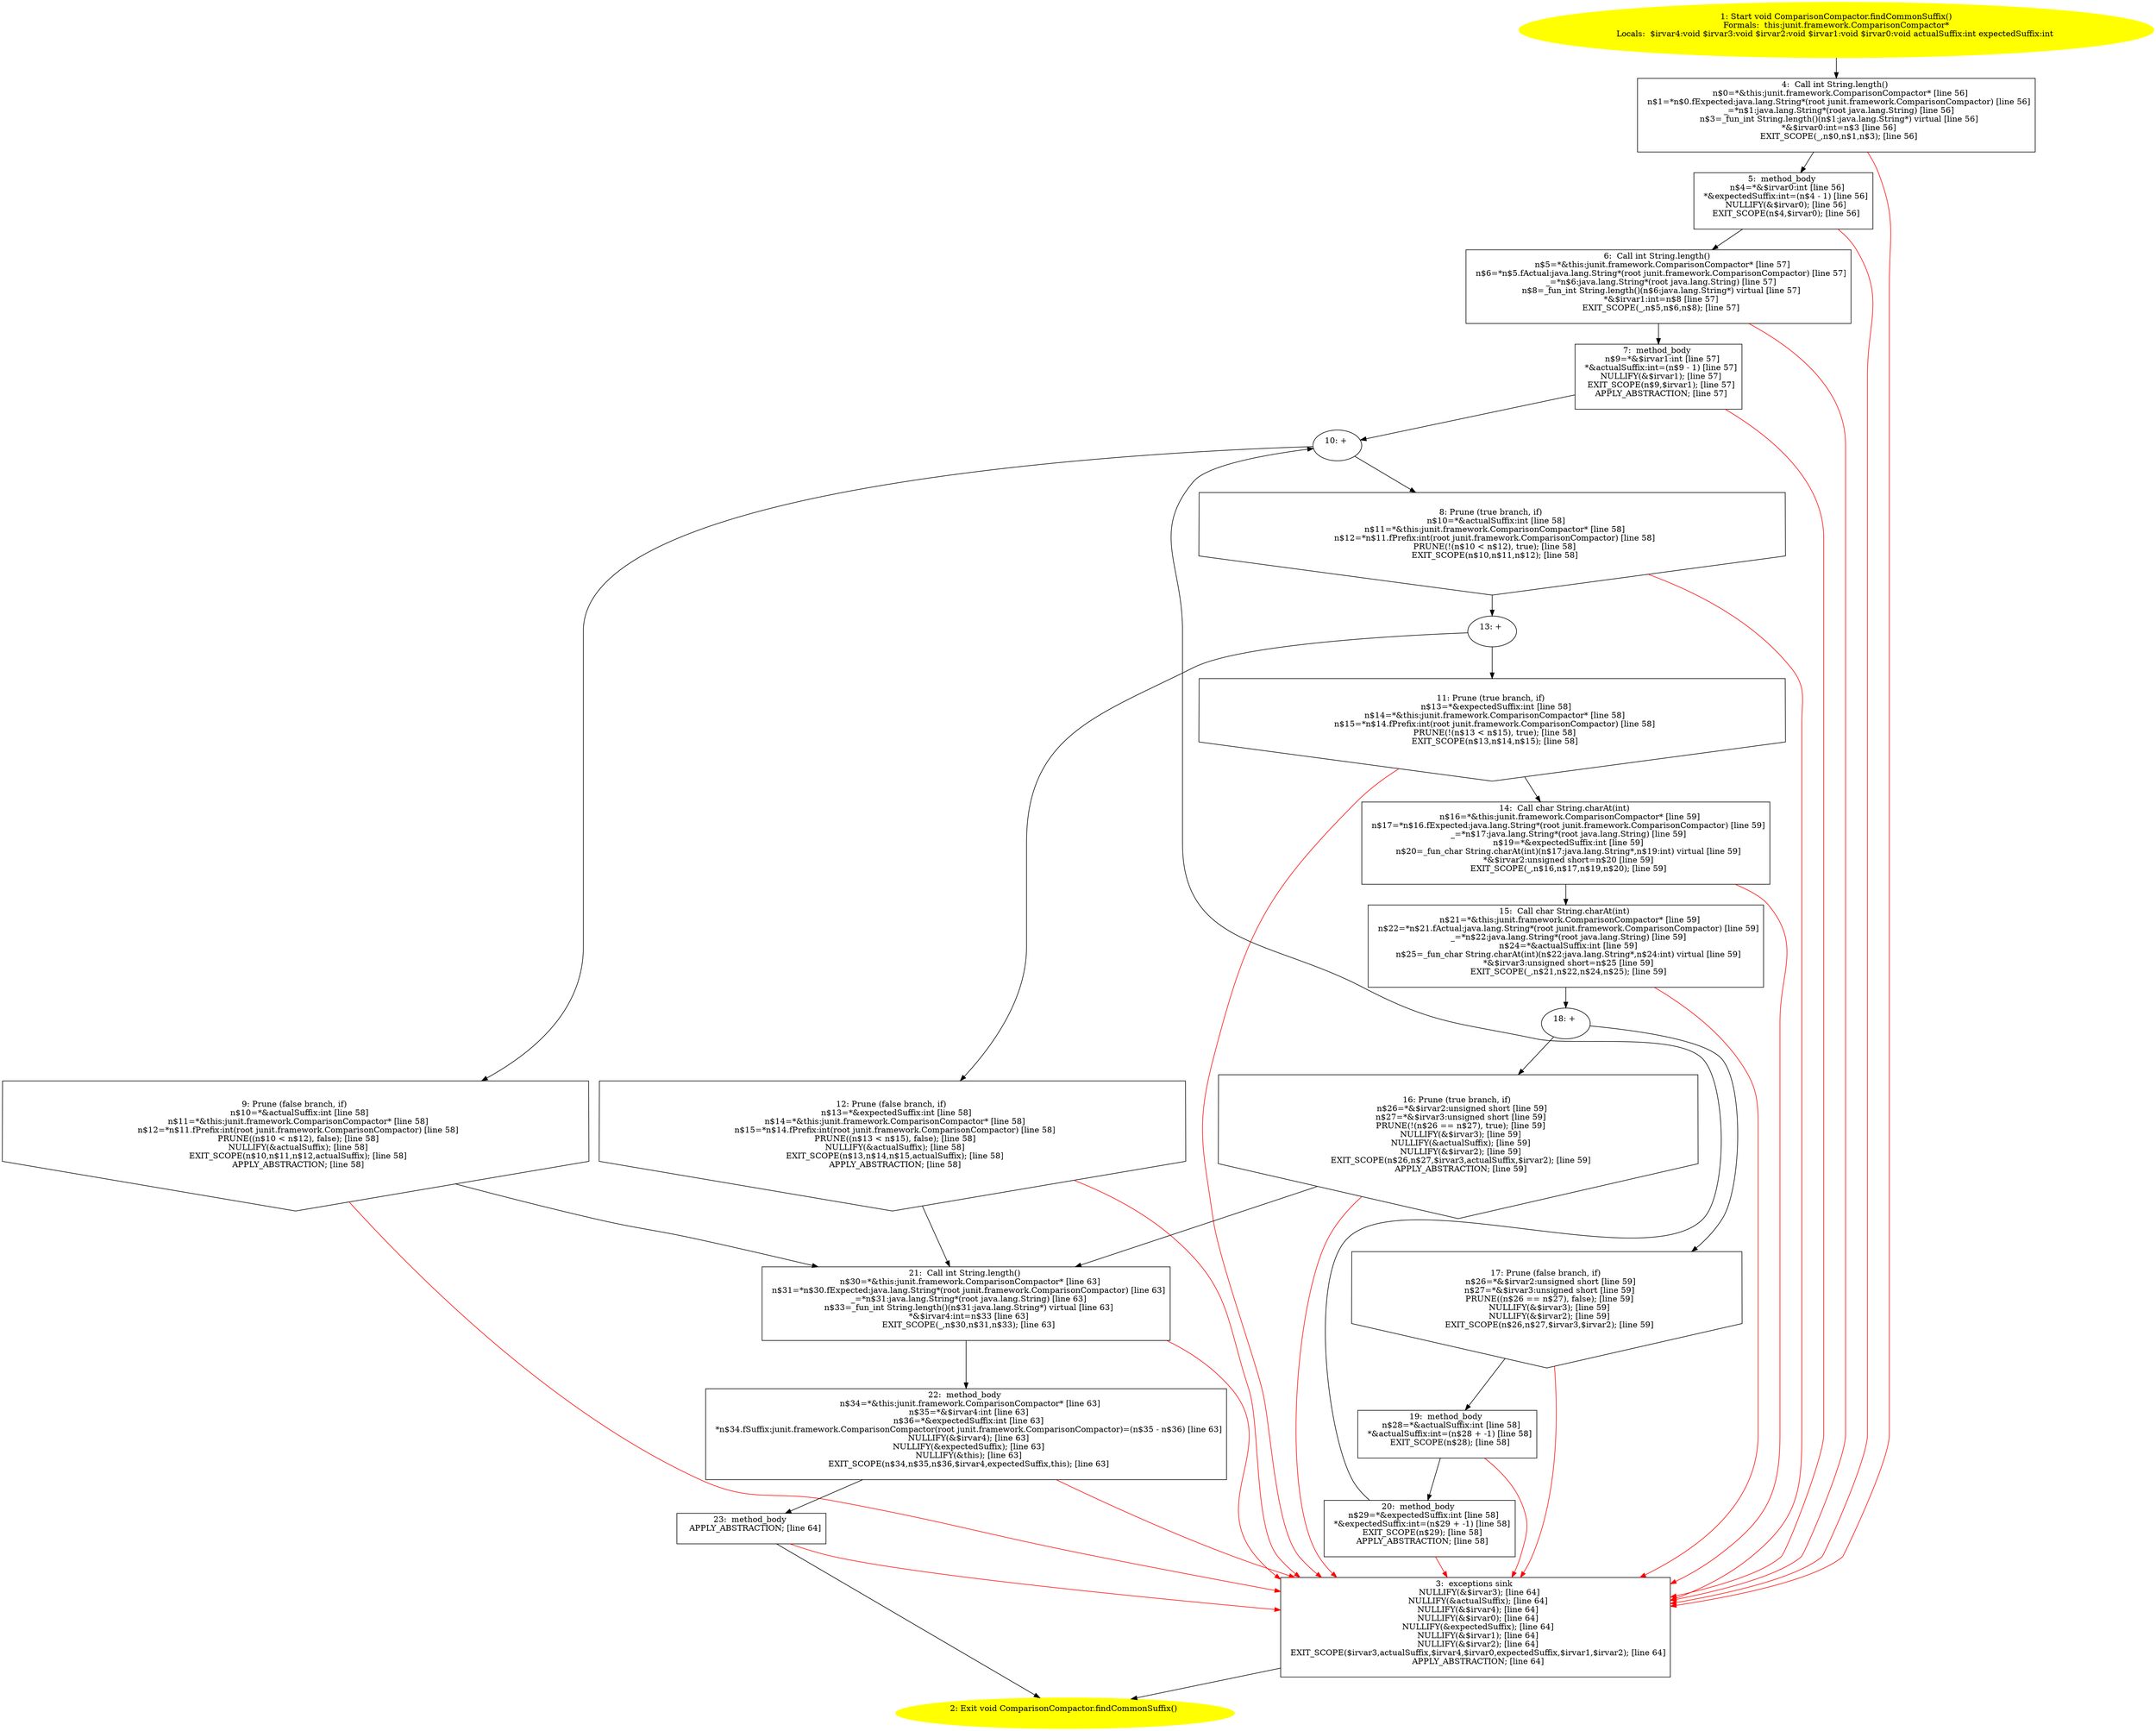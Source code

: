 /* @generated */
digraph cfg {
"junit.framework.ComparisonCompactor.findCommonSuffix():void.af53185bdc4928f863abcfd88a3633f2_1" [label="1: Start void ComparisonCompactor.findCommonSuffix()\nFormals:  this:junit.framework.ComparisonCompactor*\nLocals:  $irvar4:void $irvar3:void $irvar2:void $irvar1:void $irvar0:void actualSuffix:int expectedSuffix:int \n  " color=yellow style=filled]
	

	 "junit.framework.ComparisonCompactor.findCommonSuffix():void.af53185bdc4928f863abcfd88a3633f2_1" -> "junit.framework.ComparisonCompactor.findCommonSuffix():void.af53185bdc4928f863abcfd88a3633f2_4" ;
"junit.framework.ComparisonCompactor.findCommonSuffix():void.af53185bdc4928f863abcfd88a3633f2_2" [label="2: Exit void ComparisonCompactor.findCommonSuffix() \n  " color=yellow style=filled]
	

"junit.framework.ComparisonCompactor.findCommonSuffix():void.af53185bdc4928f863abcfd88a3633f2_3" [label="3:  exceptions sink \n   NULLIFY(&$irvar3); [line 64]\n  NULLIFY(&actualSuffix); [line 64]\n  NULLIFY(&$irvar4); [line 64]\n  NULLIFY(&$irvar0); [line 64]\n  NULLIFY(&expectedSuffix); [line 64]\n  NULLIFY(&$irvar1); [line 64]\n  NULLIFY(&$irvar2); [line 64]\n  EXIT_SCOPE($irvar3,actualSuffix,$irvar4,$irvar0,expectedSuffix,$irvar1,$irvar2); [line 64]\n  APPLY_ABSTRACTION; [line 64]\n " shape="box"]
	

	 "junit.framework.ComparisonCompactor.findCommonSuffix():void.af53185bdc4928f863abcfd88a3633f2_3" -> "junit.framework.ComparisonCompactor.findCommonSuffix():void.af53185bdc4928f863abcfd88a3633f2_2" ;
"junit.framework.ComparisonCompactor.findCommonSuffix():void.af53185bdc4928f863abcfd88a3633f2_4" [label="4:  Call int String.length() \n   n$0=*&this:junit.framework.ComparisonCompactor* [line 56]\n  n$1=*n$0.fExpected:java.lang.String*(root junit.framework.ComparisonCompactor) [line 56]\n  _=*n$1:java.lang.String*(root java.lang.String) [line 56]\n  n$3=_fun_int String.length()(n$1:java.lang.String*) virtual [line 56]\n  *&$irvar0:int=n$3 [line 56]\n  EXIT_SCOPE(_,n$0,n$1,n$3); [line 56]\n " shape="box"]
	

	 "junit.framework.ComparisonCompactor.findCommonSuffix():void.af53185bdc4928f863abcfd88a3633f2_4" -> "junit.framework.ComparisonCompactor.findCommonSuffix():void.af53185bdc4928f863abcfd88a3633f2_5" ;
	 "junit.framework.ComparisonCompactor.findCommonSuffix():void.af53185bdc4928f863abcfd88a3633f2_4" -> "junit.framework.ComparisonCompactor.findCommonSuffix():void.af53185bdc4928f863abcfd88a3633f2_3" [color="red" ];
"junit.framework.ComparisonCompactor.findCommonSuffix():void.af53185bdc4928f863abcfd88a3633f2_5" [label="5:  method_body \n   n$4=*&$irvar0:int [line 56]\n  *&expectedSuffix:int=(n$4 - 1) [line 56]\n  NULLIFY(&$irvar0); [line 56]\n  EXIT_SCOPE(n$4,$irvar0); [line 56]\n " shape="box"]
	

	 "junit.framework.ComparisonCompactor.findCommonSuffix():void.af53185bdc4928f863abcfd88a3633f2_5" -> "junit.framework.ComparisonCompactor.findCommonSuffix():void.af53185bdc4928f863abcfd88a3633f2_6" ;
	 "junit.framework.ComparisonCompactor.findCommonSuffix():void.af53185bdc4928f863abcfd88a3633f2_5" -> "junit.framework.ComparisonCompactor.findCommonSuffix():void.af53185bdc4928f863abcfd88a3633f2_3" [color="red" ];
"junit.framework.ComparisonCompactor.findCommonSuffix():void.af53185bdc4928f863abcfd88a3633f2_6" [label="6:  Call int String.length() \n   n$5=*&this:junit.framework.ComparisonCompactor* [line 57]\n  n$6=*n$5.fActual:java.lang.String*(root junit.framework.ComparisonCompactor) [line 57]\n  _=*n$6:java.lang.String*(root java.lang.String) [line 57]\n  n$8=_fun_int String.length()(n$6:java.lang.String*) virtual [line 57]\n  *&$irvar1:int=n$8 [line 57]\n  EXIT_SCOPE(_,n$5,n$6,n$8); [line 57]\n " shape="box"]
	

	 "junit.framework.ComparisonCompactor.findCommonSuffix():void.af53185bdc4928f863abcfd88a3633f2_6" -> "junit.framework.ComparisonCompactor.findCommonSuffix():void.af53185bdc4928f863abcfd88a3633f2_7" ;
	 "junit.framework.ComparisonCompactor.findCommonSuffix():void.af53185bdc4928f863abcfd88a3633f2_6" -> "junit.framework.ComparisonCompactor.findCommonSuffix():void.af53185bdc4928f863abcfd88a3633f2_3" [color="red" ];
"junit.framework.ComparisonCompactor.findCommonSuffix():void.af53185bdc4928f863abcfd88a3633f2_7" [label="7:  method_body \n   n$9=*&$irvar1:int [line 57]\n  *&actualSuffix:int=(n$9 - 1) [line 57]\n  NULLIFY(&$irvar1); [line 57]\n  EXIT_SCOPE(n$9,$irvar1); [line 57]\n  APPLY_ABSTRACTION; [line 57]\n " shape="box"]
	

	 "junit.framework.ComparisonCompactor.findCommonSuffix():void.af53185bdc4928f863abcfd88a3633f2_7" -> "junit.framework.ComparisonCompactor.findCommonSuffix():void.af53185bdc4928f863abcfd88a3633f2_10" ;
	 "junit.framework.ComparisonCompactor.findCommonSuffix():void.af53185bdc4928f863abcfd88a3633f2_7" -> "junit.framework.ComparisonCompactor.findCommonSuffix():void.af53185bdc4928f863abcfd88a3633f2_3" [color="red" ];
"junit.framework.ComparisonCompactor.findCommonSuffix():void.af53185bdc4928f863abcfd88a3633f2_8" [label="8: Prune (true branch, if) \n   n$10=*&actualSuffix:int [line 58]\n  n$11=*&this:junit.framework.ComparisonCompactor* [line 58]\n  n$12=*n$11.fPrefix:int(root junit.framework.ComparisonCompactor) [line 58]\n  PRUNE(!(n$10 < n$12), true); [line 58]\n  EXIT_SCOPE(n$10,n$11,n$12); [line 58]\n " shape="invhouse"]
	

	 "junit.framework.ComparisonCompactor.findCommonSuffix():void.af53185bdc4928f863abcfd88a3633f2_8" -> "junit.framework.ComparisonCompactor.findCommonSuffix():void.af53185bdc4928f863abcfd88a3633f2_13" ;
	 "junit.framework.ComparisonCompactor.findCommonSuffix():void.af53185bdc4928f863abcfd88a3633f2_8" -> "junit.framework.ComparisonCompactor.findCommonSuffix():void.af53185bdc4928f863abcfd88a3633f2_3" [color="red" ];
"junit.framework.ComparisonCompactor.findCommonSuffix():void.af53185bdc4928f863abcfd88a3633f2_9" [label="9: Prune (false branch, if) \n   n$10=*&actualSuffix:int [line 58]\n  n$11=*&this:junit.framework.ComparisonCompactor* [line 58]\n  n$12=*n$11.fPrefix:int(root junit.framework.ComparisonCompactor) [line 58]\n  PRUNE((n$10 < n$12), false); [line 58]\n  NULLIFY(&actualSuffix); [line 58]\n  EXIT_SCOPE(n$10,n$11,n$12,actualSuffix); [line 58]\n  APPLY_ABSTRACTION; [line 58]\n " shape="invhouse"]
	

	 "junit.framework.ComparisonCompactor.findCommonSuffix():void.af53185bdc4928f863abcfd88a3633f2_9" -> "junit.framework.ComparisonCompactor.findCommonSuffix():void.af53185bdc4928f863abcfd88a3633f2_21" ;
	 "junit.framework.ComparisonCompactor.findCommonSuffix():void.af53185bdc4928f863abcfd88a3633f2_9" -> "junit.framework.ComparisonCompactor.findCommonSuffix():void.af53185bdc4928f863abcfd88a3633f2_3" [color="red" ];
"junit.framework.ComparisonCompactor.findCommonSuffix():void.af53185bdc4928f863abcfd88a3633f2_10" [label="10: + \n  " ]
	

	 "junit.framework.ComparisonCompactor.findCommonSuffix():void.af53185bdc4928f863abcfd88a3633f2_10" -> "junit.framework.ComparisonCompactor.findCommonSuffix():void.af53185bdc4928f863abcfd88a3633f2_8" ;
	 "junit.framework.ComparisonCompactor.findCommonSuffix():void.af53185bdc4928f863abcfd88a3633f2_10" -> "junit.framework.ComparisonCompactor.findCommonSuffix():void.af53185bdc4928f863abcfd88a3633f2_9" ;
"junit.framework.ComparisonCompactor.findCommonSuffix():void.af53185bdc4928f863abcfd88a3633f2_11" [label="11: Prune (true branch, if) \n   n$13=*&expectedSuffix:int [line 58]\n  n$14=*&this:junit.framework.ComparisonCompactor* [line 58]\n  n$15=*n$14.fPrefix:int(root junit.framework.ComparisonCompactor) [line 58]\n  PRUNE(!(n$13 < n$15), true); [line 58]\n  EXIT_SCOPE(n$13,n$14,n$15); [line 58]\n " shape="invhouse"]
	

	 "junit.framework.ComparisonCompactor.findCommonSuffix():void.af53185bdc4928f863abcfd88a3633f2_11" -> "junit.framework.ComparisonCompactor.findCommonSuffix():void.af53185bdc4928f863abcfd88a3633f2_14" ;
	 "junit.framework.ComparisonCompactor.findCommonSuffix():void.af53185bdc4928f863abcfd88a3633f2_11" -> "junit.framework.ComparisonCompactor.findCommonSuffix():void.af53185bdc4928f863abcfd88a3633f2_3" [color="red" ];
"junit.framework.ComparisonCompactor.findCommonSuffix():void.af53185bdc4928f863abcfd88a3633f2_12" [label="12: Prune (false branch, if) \n   n$13=*&expectedSuffix:int [line 58]\n  n$14=*&this:junit.framework.ComparisonCompactor* [line 58]\n  n$15=*n$14.fPrefix:int(root junit.framework.ComparisonCompactor) [line 58]\n  PRUNE((n$13 < n$15), false); [line 58]\n  NULLIFY(&actualSuffix); [line 58]\n  EXIT_SCOPE(n$13,n$14,n$15,actualSuffix); [line 58]\n  APPLY_ABSTRACTION; [line 58]\n " shape="invhouse"]
	

	 "junit.framework.ComparisonCompactor.findCommonSuffix():void.af53185bdc4928f863abcfd88a3633f2_12" -> "junit.framework.ComparisonCompactor.findCommonSuffix():void.af53185bdc4928f863abcfd88a3633f2_21" ;
	 "junit.framework.ComparisonCompactor.findCommonSuffix():void.af53185bdc4928f863abcfd88a3633f2_12" -> "junit.framework.ComparisonCompactor.findCommonSuffix():void.af53185bdc4928f863abcfd88a3633f2_3" [color="red" ];
"junit.framework.ComparisonCompactor.findCommonSuffix():void.af53185bdc4928f863abcfd88a3633f2_13" [label="13: + \n  " ]
	

	 "junit.framework.ComparisonCompactor.findCommonSuffix():void.af53185bdc4928f863abcfd88a3633f2_13" -> "junit.framework.ComparisonCompactor.findCommonSuffix():void.af53185bdc4928f863abcfd88a3633f2_11" ;
	 "junit.framework.ComparisonCompactor.findCommonSuffix():void.af53185bdc4928f863abcfd88a3633f2_13" -> "junit.framework.ComparisonCompactor.findCommonSuffix():void.af53185bdc4928f863abcfd88a3633f2_12" ;
"junit.framework.ComparisonCompactor.findCommonSuffix():void.af53185bdc4928f863abcfd88a3633f2_14" [label="14:  Call char String.charAt(int) \n   n$16=*&this:junit.framework.ComparisonCompactor* [line 59]\n  n$17=*n$16.fExpected:java.lang.String*(root junit.framework.ComparisonCompactor) [line 59]\n  _=*n$17:java.lang.String*(root java.lang.String) [line 59]\n  n$19=*&expectedSuffix:int [line 59]\n  n$20=_fun_char String.charAt(int)(n$17:java.lang.String*,n$19:int) virtual [line 59]\n  *&$irvar2:unsigned short=n$20 [line 59]\n  EXIT_SCOPE(_,n$16,n$17,n$19,n$20); [line 59]\n " shape="box"]
	

	 "junit.framework.ComparisonCompactor.findCommonSuffix():void.af53185bdc4928f863abcfd88a3633f2_14" -> "junit.framework.ComparisonCompactor.findCommonSuffix():void.af53185bdc4928f863abcfd88a3633f2_15" ;
	 "junit.framework.ComparisonCompactor.findCommonSuffix():void.af53185bdc4928f863abcfd88a3633f2_14" -> "junit.framework.ComparisonCompactor.findCommonSuffix():void.af53185bdc4928f863abcfd88a3633f2_3" [color="red" ];
"junit.framework.ComparisonCompactor.findCommonSuffix():void.af53185bdc4928f863abcfd88a3633f2_15" [label="15:  Call char String.charAt(int) \n   n$21=*&this:junit.framework.ComparisonCompactor* [line 59]\n  n$22=*n$21.fActual:java.lang.String*(root junit.framework.ComparisonCompactor) [line 59]\n  _=*n$22:java.lang.String*(root java.lang.String) [line 59]\n  n$24=*&actualSuffix:int [line 59]\n  n$25=_fun_char String.charAt(int)(n$22:java.lang.String*,n$24:int) virtual [line 59]\n  *&$irvar3:unsigned short=n$25 [line 59]\n  EXIT_SCOPE(_,n$21,n$22,n$24,n$25); [line 59]\n " shape="box"]
	

	 "junit.framework.ComparisonCompactor.findCommonSuffix():void.af53185bdc4928f863abcfd88a3633f2_15" -> "junit.framework.ComparisonCompactor.findCommonSuffix():void.af53185bdc4928f863abcfd88a3633f2_18" ;
	 "junit.framework.ComparisonCompactor.findCommonSuffix():void.af53185bdc4928f863abcfd88a3633f2_15" -> "junit.framework.ComparisonCompactor.findCommonSuffix():void.af53185bdc4928f863abcfd88a3633f2_3" [color="red" ];
"junit.framework.ComparisonCompactor.findCommonSuffix():void.af53185bdc4928f863abcfd88a3633f2_16" [label="16: Prune (true branch, if) \n   n$26=*&$irvar2:unsigned short [line 59]\n  n$27=*&$irvar3:unsigned short [line 59]\n  PRUNE(!(n$26 == n$27), true); [line 59]\n  NULLIFY(&$irvar3); [line 59]\n  NULLIFY(&actualSuffix); [line 59]\n  NULLIFY(&$irvar2); [line 59]\n  EXIT_SCOPE(n$26,n$27,$irvar3,actualSuffix,$irvar2); [line 59]\n  APPLY_ABSTRACTION; [line 59]\n " shape="invhouse"]
	

	 "junit.framework.ComparisonCompactor.findCommonSuffix():void.af53185bdc4928f863abcfd88a3633f2_16" -> "junit.framework.ComparisonCompactor.findCommonSuffix():void.af53185bdc4928f863abcfd88a3633f2_21" ;
	 "junit.framework.ComparisonCompactor.findCommonSuffix():void.af53185bdc4928f863abcfd88a3633f2_16" -> "junit.framework.ComparisonCompactor.findCommonSuffix():void.af53185bdc4928f863abcfd88a3633f2_3" [color="red" ];
"junit.framework.ComparisonCompactor.findCommonSuffix():void.af53185bdc4928f863abcfd88a3633f2_17" [label="17: Prune (false branch, if) \n   n$26=*&$irvar2:unsigned short [line 59]\n  n$27=*&$irvar3:unsigned short [line 59]\n  PRUNE((n$26 == n$27), false); [line 59]\n  NULLIFY(&$irvar3); [line 59]\n  NULLIFY(&$irvar2); [line 59]\n  EXIT_SCOPE(n$26,n$27,$irvar3,$irvar2); [line 59]\n " shape="invhouse"]
	

	 "junit.framework.ComparisonCompactor.findCommonSuffix():void.af53185bdc4928f863abcfd88a3633f2_17" -> "junit.framework.ComparisonCompactor.findCommonSuffix():void.af53185bdc4928f863abcfd88a3633f2_19" ;
	 "junit.framework.ComparisonCompactor.findCommonSuffix():void.af53185bdc4928f863abcfd88a3633f2_17" -> "junit.framework.ComparisonCompactor.findCommonSuffix():void.af53185bdc4928f863abcfd88a3633f2_3" [color="red" ];
"junit.framework.ComparisonCompactor.findCommonSuffix():void.af53185bdc4928f863abcfd88a3633f2_18" [label="18: + \n  " ]
	

	 "junit.framework.ComparisonCompactor.findCommonSuffix():void.af53185bdc4928f863abcfd88a3633f2_18" -> "junit.framework.ComparisonCompactor.findCommonSuffix():void.af53185bdc4928f863abcfd88a3633f2_16" ;
	 "junit.framework.ComparisonCompactor.findCommonSuffix():void.af53185bdc4928f863abcfd88a3633f2_18" -> "junit.framework.ComparisonCompactor.findCommonSuffix():void.af53185bdc4928f863abcfd88a3633f2_17" ;
"junit.framework.ComparisonCompactor.findCommonSuffix():void.af53185bdc4928f863abcfd88a3633f2_19" [label="19:  method_body \n   n$28=*&actualSuffix:int [line 58]\n  *&actualSuffix:int=(n$28 + -1) [line 58]\n  EXIT_SCOPE(n$28); [line 58]\n " shape="box"]
	

	 "junit.framework.ComparisonCompactor.findCommonSuffix():void.af53185bdc4928f863abcfd88a3633f2_19" -> "junit.framework.ComparisonCompactor.findCommonSuffix():void.af53185bdc4928f863abcfd88a3633f2_20" ;
	 "junit.framework.ComparisonCompactor.findCommonSuffix():void.af53185bdc4928f863abcfd88a3633f2_19" -> "junit.framework.ComparisonCompactor.findCommonSuffix():void.af53185bdc4928f863abcfd88a3633f2_3" [color="red" ];
"junit.framework.ComparisonCompactor.findCommonSuffix():void.af53185bdc4928f863abcfd88a3633f2_20" [label="20:  method_body \n   n$29=*&expectedSuffix:int [line 58]\n  *&expectedSuffix:int=(n$29 + -1) [line 58]\n  EXIT_SCOPE(n$29); [line 58]\n  APPLY_ABSTRACTION; [line 58]\n " shape="box"]
	

	 "junit.framework.ComparisonCompactor.findCommonSuffix():void.af53185bdc4928f863abcfd88a3633f2_20" -> "junit.framework.ComparisonCompactor.findCommonSuffix():void.af53185bdc4928f863abcfd88a3633f2_10" ;
	 "junit.framework.ComparisonCompactor.findCommonSuffix():void.af53185bdc4928f863abcfd88a3633f2_20" -> "junit.framework.ComparisonCompactor.findCommonSuffix():void.af53185bdc4928f863abcfd88a3633f2_3" [color="red" ];
"junit.framework.ComparisonCompactor.findCommonSuffix():void.af53185bdc4928f863abcfd88a3633f2_21" [label="21:  Call int String.length() \n   n$30=*&this:junit.framework.ComparisonCompactor* [line 63]\n  n$31=*n$30.fExpected:java.lang.String*(root junit.framework.ComparisonCompactor) [line 63]\n  _=*n$31:java.lang.String*(root java.lang.String) [line 63]\n  n$33=_fun_int String.length()(n$31:java.lang.String*) virtual [line 63]\n  *&$irvar4:int=n$33 [line 63]\n  EXIT_SCOPE(_,n$30,n$31,n$33); [line 63]\n " shape="box"]
	

	 "junit.framework.ComparisonCompactor.findCommonSuffix():void.af53185bdc4928f863abcfd88a3633f2_21" -> "junit.framework.ComparisonCompactor.findCommonSuffix():void.af53185bdc4928f863abcfd88a3633f2_22" ;
	 "junit.framework.ComparisonCompactor.findCommonSuffix():void.af53185bdc4928f863abcfd88a3633f2_21" -> "junit.framework.ComparisonCompactor.findCommonSuffix():void.af53185bdc4928f863abcfd88a3633f2_3" [color="red" ];
"junit.framework.ComparisonCompactor.findCommonSuffix():void.af53185bdc4928f863abcfd88a3633f2_22" [label="22:  method_body \n   n$34=*&this:junit.framework.ComparisonCompactor* [line 63]\n  n$35=*&$irvar4:int [line 63]\n  n$36=*&expectedSuffix:int [line 63]\n  *n$34.fSuffix:junit.framework.ComparisonCompactor(root junit.framework.ComparisonCompactor)=(n$35 - n$36) [line 63]\n  NULLIFY(&$irvar4); [line 63]\n  NULLIFY(&expectedSuffix); [line 63]\n  NULLIFY(&this); [line 63]\n  EXIT_SCOPE(n$34,n$35,n$36,$irvar4,expectedSuffix,this); [line 63]\n " shape="box"]
	

	 "junit.framework.ComparisonCompactor.findCommonSuffix():void.af53185bdc4928f863abcfd88a3633f2_22" -> "junit.framework.ComparisonCompactor.findCommonSuffix():void.af53185bdc4928f863abcfd88a3633f2_23" ;
	 "junit.framework.ComparisonCompactor.findCommonSuffix():void.af53185bdc4928f863abcfd88a3633f2_22" -> "junit.framework.ComparisonCompactor.findCommonSuffix():void.af53185bdc4928f863abcfd88a3633f2_3" [color="red" ];
"junit.framework.ComparisonCompactor.findCommonSuffix():void.af53185bdc4928f863abcfd88a3633f2_23" [label="23:  method_body \n   APPLY_ABSTRACTION; [line 64]\n " shape="box"]
	

	 "junit.framework.ComparisonCompactor.findCommonSuffix():void.af53185bdc4928f863abcfd88a3633f2_23" -> "junit.framework.ComparisonCompactor.findCommonSuffix():void.af53185bdc4928f863abcfd88a3633f2_2" ;
	 "junit.framework.ComparisonCompactor.findCommonSuffix():void.af53185bdc4928f863abcfd88a3633f2_23" -> "junit.framework.ComparisonCompactor.findCommonSuffix():void.af53185bdc4928f863abcfd88a3633f2_3" [color="red" ];
}
